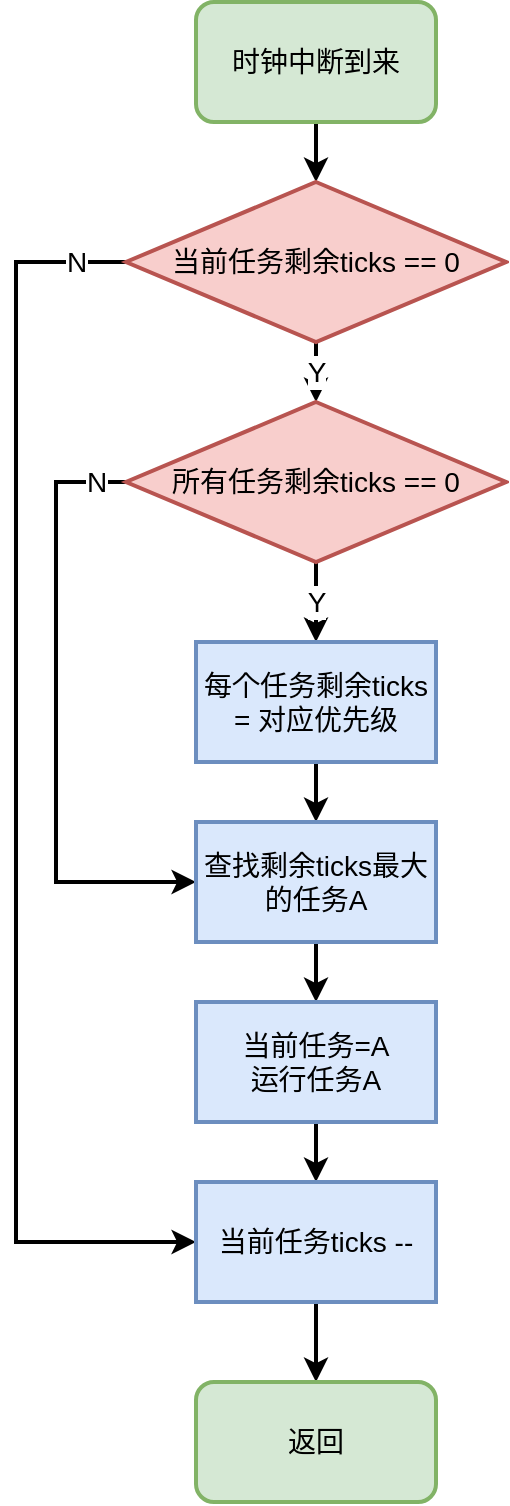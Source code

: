 <mxfile version="20.8.16" type="device"><diagram name="第 1 页" id="6PL-NT-cKNje_jWLgMpE"><mxGraphModel dx="1235" dy="740" grid="1" gridSize="10" guides="1" tooltips="1" connect="1" arrows="1" fold="1" page="1" pageScale="1" pageWidth="827" pageHeight="1169" background="#ffffff" math="0" shadow="0"><root><mxCell id="0"/><mxCell id="1" parent="0"/><mxCell id="VTQIcP9fPlkJYhAFDGjg-9" style="edgeStyle=orthogonalEdgeStyle;rounded=0;orthogonalLoop=1;jettySize=auto;html=1;exitX=0.5;exitY=1;exitDx=0;exitDy=0;fontSize=14;strokeWidth=2;" edge="1" parent="1" source="VTQIcP9fPlkJYhAFDGjg-1" target="VTQIcP9fPlkJYhAFDGjg-2"><mxGeometry relative="1" as="geometry"/></mxCell><mxCell id="VTQIcP9fPlkJYhAFDGjg-1" value="时钟中断到来" style="rounded=1;whiteSpace=wrap;html=1;fontSize=14;strokeWidth=2;fillColor=#d5e8d4;strokeColor=#82b366;" vertex="1" parent="1"><mxGeometry x="380" y="160" width="120" height="60" as="geometry"/></mxCell><mxCell id="VTQIcP9fPlkJYhAFDGjg-10" value="Y" style="edgeStyle=orthogonalEdgeStyle;rounded=0;orthogonalLoop=1;jettySize=auto;html=1;exitX=0.5;exitY=1;exitDx=0;exitDy=0;entryX=0.5;entryY=0;entryDx=0;entryDy=0;fontSize=14;strokeWidth=2;" edge="1" parent="1" source="VTQIcP9fPlkJYhAFDGjg-2" target="VTQIcP9fPlkJYhAFDGjg-3"><mxGeometry relative="1" as="geometry"/></mxCell><mxCell id="VTQIcP9fPlkJYhAFDGjg-17" value="N" style="edgeStyle=orthogonalEdgeStyle;rounded=0;orthogonalLoop=1;jettySize=auto;html=1;exitX=0;exitY=0.5;exitDx=0;exitDy=0;entryX=0;entryY=0.5;entryDx=0;entryDy=0;fontSize=14;strokeWidth=2;" edge="1" parent="1" source="VTQIcP9fPlkJYhAFDGjg-2" target="VTQIcP9fPlkJYhAFDGjg-8"><mxGeometry x="-0.921" relative="1" as="geometry"><Array as="points"><mxPoint x="290" y="290"/><mxPoint x="290" y="780"/></Array><mxPoint as="offset"/></mxGeometry></mxCell><mxCell id="VTQIcP9fPlkJYhAFDGjg-2" value="当前任务剩余ticks == 0" style="rhombus;whiteSpace=wrap;html=1;fontSize=14;strokeWidth=2;fillColor=#f8cecc;strokeColor=#b85450;" vertex="1" parent="1"><mxGeometry x="345" y="250" width="190" height="80" as="geometry"/></mxCell><mxCell id="VTQIcP9fPlkJYhAFDGjg-11" value="Y" style="edgeStyle=orthogonalEdgeStyle;rounded=0;orthogonalLoop=1;jettySize=auto;html=1;exitX=0.5;exitY=1;exitDx=0;exitDy=0;fontSize=14;strokeWidth=2;" edge="1" parent="1" source="VTQIcP9fPlkJYhAFDGjg-3" target="VTQIcP9fPlkJYhAFDGjg-4"><mxGeometry relative="1" as="geometry"/></mxCell><mxCell id="VTQIcP9fPlkJYhAFDGjg-18" value="N" style="edgeStyle=orthogonalEdgeStyle;rounded=0;orthogonalLoop=1;jettySize=auto;html=1;exitX=0;exitY=0.5;exitDx=0;exitDy=0;entryX=0;entryY=0.5;entryDx=0;entryDy=0;fontSize=14;strokeWidth=2;" edge="1" parent="1" source="VTQIcP9fPlkJYhAFDGjg-3" target="VTQIcP9fPlkJYhAFDGjg-5"><mxGeometry x="-0.902" relative="1" as="geometry"><Array as="points"><mxPoint x="310" y="400"/><mxPoint x="310" y="600"/></Array><mxPoint as="offset"/></mxGeometry></mxCell><mxCell id="VTQIcP9fPlkJYhAFDGjg-3" value="所有任务剩余ticks == 0" style="rhombus;whiteSpace=wrap;html=1;fontSize=14;strokeWidth=2;fillColor=#f8cecc;strokeColor=#b85450;" vertex="1" parent="1"><mxGeometry x="345" y="360" width="190" height="80" as="geometry"/></mxCell><mxCell id="VTQIcP9fPlkJYhAFDGjg-12" style="edgeStyle=orthogonalEdgeStyle;rounded=0;orthogonalLoop=1;jettySize=auto;html=1;exitX=0.5;exitY=1;exitDx=0;exitDy=0;fontSize=14;strokeWidth=2;" edge="1" parent="1" source="VTQIcP9fPlkJYhAFDGjg-4" target="VTQIcP9fPlkJYhAFDGjg-5"><mxGeometry relative="1" as="geometry"/></mxCell><mxCell id="VTQIcP9fPlkJYhAFDGjg-4" value="每个任务剩余ticks = 对应优先级" style="rounded=0;whiteSpace=wrap;html=1;fontSize=14;strokeWidth=2;fillColor=#dae8fc;strokeColor=#6c8ebf;" vertex="1" parent="1"><mxGeometry x="380" y="480" width="120" height="60" as="geometry"/></mxCell><mxCell id="VTQIcP9fPlkJYhAFDGjg-13" style="edgeStyle=orthogonalEdgeStyle;rounded=0;orthogonalLoop=1;jettySize=auto;html=1;exitX=0.5;exitY=1;exitDx=0;exitDy=0;fontSize=14;strokeWidth=2;" edge="1" parent="1" source="VTQIcP9fPlkJYhAFDGjg-5" target="VTQIcP9fPlkJYhAFDGjg-7"><mxGeometry relative="1" as="geometry"/></mxCell><mxCell id="VTQIcP9fPlkJYhAFDGjg-5" value="查找剩余ticks最大的任务A" style="rounded=0;whiteSpace=wrap;html=1;fontSize=14;strokeWidth=2;fillColor=#dae8fc;strokeColor=#6c8ebf;" vertex="1" parent="1"><mxGeometry x="380" y="570" width="120" height="60" as="geometry"/></mxCell><mxCell id="VTQIcP9fPlkJYhAFDGjg-14" style="edgeStyle=orthogonalEdgeStyle;rounded=0;orthogonalLoop=1;jettySize=auto;html=1;exitX=0.5;exitY=1;exitDx=0;exitDy=0;fontSize=14;strokeWidth=2;" edge="1" parent="1" source="VTQIcP9fPlkJYhAFDGjg-7" target="VTQIcP9fPlkJYhAFDGjg-8"><mxGeometry relative="1" as="geometry"/></mxCell><mxCell id="VTQIcP9fPlkJYhAFDGjg-7" value="当前任务=A&lt;br style=&quot;font-size: 14px;&quot;&gt;运行任务A" style="rounded=0;whiteSpace=wrap;html=1;fontSize=14;strokeWidth=2;fillColor=#dae8fc;strokeColor=#6c8ebf;" vertex="1" parent="1"><mxGeometry x="380" y="660" width="120" height="60" as="geometry"/></mxCell><mxCell id="VTQIcP9fPlkJYhAFDGjg-16" style="edgeStyle=orthogonalEdgeStyle;rounded=0;orthogonalLoop=1;jettySize=auto;html=1;exitX=0.5;exitY=1;exitDx=0;exitDy=0;entryX=0.5;entryY=0;entryDx=0;entryDy=0;fontSize=14;strokeWidth=2;" edge="1" parent="1" source="VTQIcP9fPlkJYhAFDGjg-8" target="VTQIcP9fPlkJYhAFDGjg-15"><mxGeometry relative="1" as="geometry"/></mxCell><mxCell id="VTQIcP9fPlkJYhAFDGjg-8" value="当前任务ticks --" style="rounded=0;whiteSpace=wrap;html=1;fontSize=14;strokeWidth=2;fillColor=#dae8fc;strokeColor=#6c8ebf;" vertex="1" parent="1"><mxGeometry x="380" y="750" width="120" height="60" as="geometry"/></mxCell><mxCell id="VTQIcP9fPlkJYhAFDGjg-15" value="返回" style="rounded=1;whiteSpace=wrap;html=1;fontSize=14;strokeWidth=2;fillColor=#d5e8d4;strokeColor=#82b366;" vertex="1" parent="1"><mxGeometry x="380" y="850" width="120" height="60" as="geometry"/></mxCell></root></mxGraphModel></diagram></mxfile>